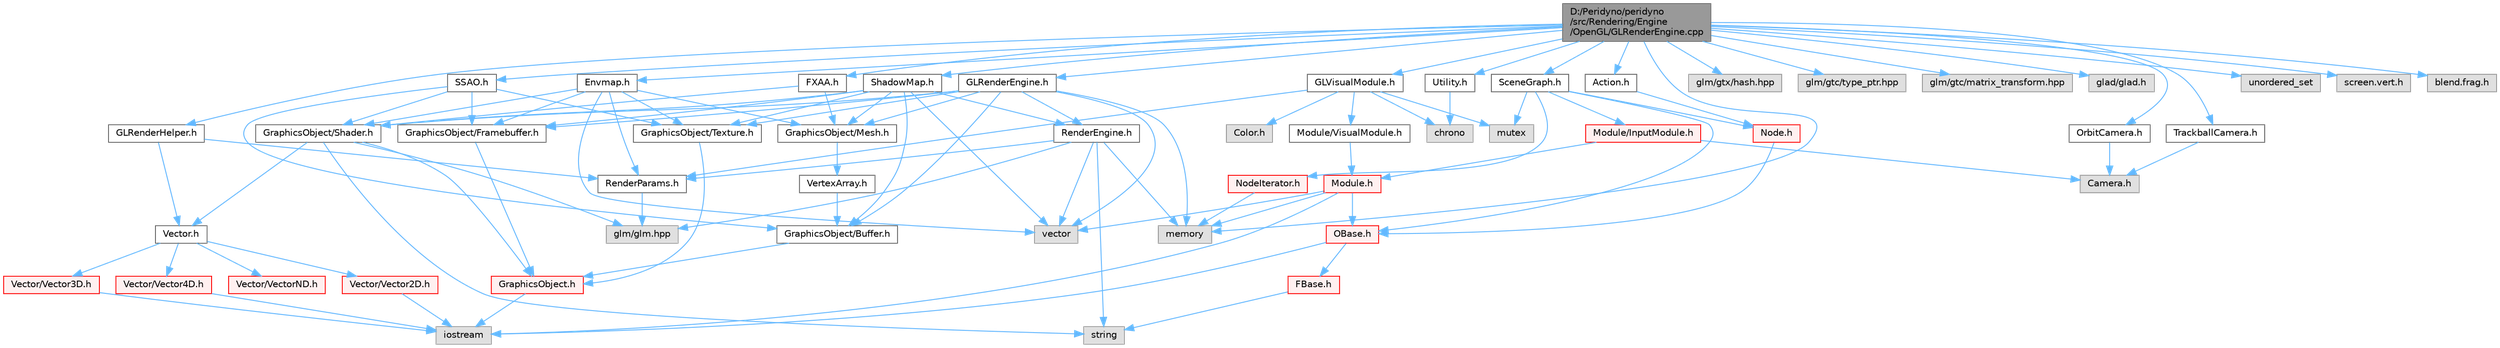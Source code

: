 digraph "D:/Peridyno/peridyno/src/Rendering/Engine/OpenGL/GLRenderEngine.cpp"
{
 // LATEX_PDF_SIZE
  bgcolor="transparent";
  edge [fontname=Helvetica,fontsize=10,labelfontname=Helvetica,labelfontsize=10];
  node [fontname=Helvetica,fontsize=10,shape=box,height=0.2,width=0.4];
  Node1 [id="Node000001",label="D:/Peridyno/peridyno\l/src/Rendering/Engine\l/OpenGL/GLRenderEngine.cpp",height=0.2,width=0.4,color="gray40", fillcolor="grey60", style="filled", fontcolor="black",tooltip=" "];
  Node1 -> Node2 [id="edge1_Node000001_Node000002",color="steelblue1",style="solid",tooltip=" "];
  Node2 [id="Node000002",label="GLRenderEngine.h",height=0.2,width=0.4,color="grey40", fillcolor="white", style="filled",URL="$_g_l_render_engine_8h.html",tooltip=" "];
  Node2 -> Node3 [id="edge2_Node000002_Node000003",color="steelblue1",style="solid",tooltip=" "];
  Node3 [id="Node000003",label="memory",height=0.2,width=0.4,color="grey60", fillcolor="#E0E0E0", style="filled",tooltip=" "];
  Node2 -> Node4 [id="edge3_Node000002_Node000004",color="steelblue1",style="solid",tooltip=" "];
  Node4 [id="Node000004",label="vector",height=0.2,width=0.4,color="grey60", fillcolor="#E0E0E0", style="filled",tooltip=" "];
  Node2 -> Node5 [id="edge4_Node000002_Node000005",color="steelblue1",style="solid",tooltip=" "];
  Node5 [id="Node000005",label="RenderEngine.h",height=0.2,width=0.4,color="grey40", fillcolor="white", style="filled",URL="$_render_engine_8h.html",tooltip=" "];
  Node5 -> Node3 [id="edge5_Node000005_Node000003",color="steelblue1",style="solid",tooltip=" "];
  Node5 -> Node6 [id="edge6_Node000005_Node000006",color="steelblue1",style="solid",tooltip=" "];
  Node6 [id="Node000006",label="string",height=0.2,width=0.4,color="grey60", fillcolor="#E0E0E0", style="filled",tooltip=" "];
  Node5 -> Node4 [id="edge7_Node000005_Node000004",color="steelblue1",style="solid",tooltip=" "];
  Node5 -> Node7 [id="edge8_Node000005_Node000007",color="steelblue1",style="solid",tooltip=" "];
  Node7 [id="Node000007",label="glm/glm.hpp",height=0.2,width=0.4,color="grey60", fillcolor="#E0E0E0", style="filled",tooltip=" "];
  Node5 -> Node8 [id="edge9_Node000005_Node000008",color="steelblue1",style="solid",tooltip=" "];
  Node8 [id="Node000008",label="RenderParams.h",height=0.2,width=0.4,color="grey40", fillcolor="white", style="filled",URL="$_render_params_8h.html",tooltip=" "];
  Node8 -> Node7 [id="edge10_Node000008_Node000007",color="steelblue1",style="solid",tooltip=" "];
  Node2 -> Node9 [id="edge11_Node000002_Node000009",color="steelblue1",style="solid",tooltip=" "];
  Node9 [id="Node000009",label="GraphicsObject/Buffer.h",height=0.2,width=0.4,color="grey40", fillcolor="white", style="filled",URL="$_buffer_8h.html",tooltip=" "];
  Node9 -> Node10 [id="edge12_Node000009_Node000010",color="steelblue1",style="solid",tooltip=" "];
  Node10 [id="Node000010",label="GraphicsObject.h",height=0.2,width=0.4,color="red", fillcolor="#FFF0F0", style="filled",URL="$_graphics_object_8h.html",tooltip=" "];
  Node10 -> Node12 [id="edge13_Node000010_Node000012",color="steelblue1",style="solid",tooltip=" "];
  Node12 [id="Node000012",label="iostream",height=0.2,width=0.4,color="grey60", fillcolor="#E0E0E0", style="filled",tooltip=" "];
  Node2 -> Node16 [id="edge14_Node000002_Node000016",color="steelblue1",style="solid",tooltip=" "];
  Node16 [id="Node000016",label="GraphicsObject/Texture.h",height=0.2,width=0.4,color="grey40", fillcolor="white", style="filled",URL="$_texture_8h.html",tooltip=" "];
  Node16 -> Node10 [id="edge15_Node000016_Node000010",color="steelblue1",style="solid",tooltip=" "];
  Node2 -> Node17 [id="edge16_Node000002_Node000017",color="steelblue1",style="solid",tooltip=" "];
  Node17 [id="Node000017",label="GraphicsObject/Framebuffer.h",height=0.2,width=0.4,color="grey40", fillcolor="white", style="filled",URL="$_framebuffer_8h.html",tooltip=" "];
  Node17 -> Node10 [id="edge17_Node000017_Node000010",color="steelblue1",style="solid",tooltip=" "];
  Node2 -> Node18 [id="edge18_Node000002_Node000018",color="steelblue1",style="solid",tooltip=" "];
  Node18 [id="Node000018",label="GraphicsObject/Shader.h",height=0.2,width=0.4,color="grey40", fillcolor="white", style="filled",URL="$_shader_8h.html",tooltip=" "];
  Node18 -> Node10 [id="edge19_Node000018_Node000010",color="steelblue1",style="solid",tooltip=" "];
  Node18 -> Node6 [id="edge20_Node000018_Node000006",color="steelblue1",style="solid",tooltip=" "];
  Node18 -> Node19 [id="edge21_Node000018_Node000019",color="steelblue1",style="solid",tooltip=" "];
  Node19 [id="Node000019",label="Vector.h",height=0.2,width=0.4,color="grey40", fillcolor="white", style="filled",URL="$_vector_8h.html",tooltip=" "];
  Node19 -> Node20 [id="edge22_Node000019_Node000020",color="steelblue1",style="solid",tooltip=" "];
  Node20 [id="Node000020",label="Vector/Vector2D.h",height=0.2,width=0.4,color="red", fillcolor="#FFF0F0", style="filled",URL="$_vector2_d_8h.html",tooltip=" "];
  Node20 -> Node12 [id="edge23_Node000020_Node000012",color="steelblue1",style="solid",tooltip=" "];
  Node19 -> Node27 [id="edge24_Node000019_Node000027",color="steelblue1",style="solid",tooltip=" "];
  Node27 [id="Node000027",label="Vector/Vector3D.h",height=0.2,width=0.4,color="red", fillcolor="#FFF0F0", style="filled",URL="$_vector3_d_8h.html",tooltip=" "];
  Node27 -> Node12 [id="edge25_Node000027_Node000012",color="steelblue1",style="solid",tooltip=" "];
  Node19 -> Node30 [id="edge26_Node000019_Node000030",color="steelblue1",style="solid",tooltip=" "];
  Node30 [id="Node000030",label="Vector/Vector4D.h",height=0.2,width=0.4,color="red", fillcolor="#FFF0F0", style="filled",URL="$_vector4_d_8h.html",tooltip=" "];
  Node30 -> Node12 [id="edge27_Node000030_Node000012",color="steelblue1",style="solid",tooltip=" "];
  Node19 -> Node33 [id="edge28_Node000019_Node000033",color="steelblue1",style="solid",tooltip=" "];
  Node33 [id="Node000033",label="Vector/VectorND.h",height=0.2,width=0.4,color="red", fillcolor="#FFF0F0", style="filled",URL="$_vector_n_d_8h.html",tooltip=" "];
  Node18 -> Node7 [id="edge29_Node000018_Node000007",color="steelblue1",style="solid",tooltip=" "];
  Node2 -> Node40 [id="edge30_Node000002_Node000040",color="steelblue1",style="solid",tooltip=" "];
  Node40 [id="Node000040",label="GraphicsObject/Mesh.h",height=0.2,width=0.4,color="grey40", fillcolor="white", style="filled",URL="$_mesh_8h.html",tooltip=" "];
  Node40 -> Node41 [id="edge31_Node000040_Node000041",color="steelblue1",style="solid",tooltip=" "];
  Node41 [id="Node000041",label="VertexArray.h",height=0.2,width=0.4,color="grey40", fillcolor="white", style="filled",URL="$_vertex_array_8h.html",tooltip=" "];
  Node41 -> Node9 [id="edge32_Node000041_Node000009",color="steelblue1",style="solid",tooltip=" "];
  Node1 -> Node42 [id="edge33_Node000001_Node000042",color="steelblue1",style="solid",tooltip=" "];
  Node42 [id="Node000042",label="GLRenderHelper.h",height=0.2,width=0.4,color="grey40", fillcolor="white", style="filled",URL="$_g_l_render_helper_8h.html",tooltip=" "];
  Node42 -> Node19 [id="edge34_Node000042_Node000019",color="steelblue1",style="solid",tooltip=" "];
  Node42 -> Node8 [id="edge35_Node000042_Node000008",color="steelblue1",style="solid",tooltip=" "];
  Node1 -> Node43 [id="edge36_Node000001_Node000043",color="steelblue1",style="solid",tooltip=" "];
  Node43 [id="Node000043",label="GLVisualModule.h",height=0.2,width=0.4,color="grey40", fillcolor="white", style="filled",URL="$_g_l_visual_module_8h.html",tooltip=" "];
  Node43 -> Node44 [id="edge37_Node000043_Node000044",color="steelblue1",style="solid",tooltip=" "];
  Node44 [id="Node000044",label="chrono",height=0.2,width=0.4,color="grey60", fillcolor="#E0E0E0", style="filled",tooltip=" "];
  Node43 -> Node45 [id="edge38_Node000043_Node000045",color="steelblue1",style="solid",tooltip=" "];
  Node45 [id="Node000045",label="mutex",height=0.2,width=0.4,color="grey60", fillcolor="#E0E0E0", style="filled",tooltip=" "];
  Node43 -> Node46 [id="edge39_Node000043_Node000046",color="steelblue1",style="solid",tooltip=" "];
  Node46 [id="Node000046",label="Module/VisualModule.h",height=0.2,width=0.4,color="grey40", fillcolor="white", style="filled",URL="$_visual_module_8h.html",tooltip=" "];
  Node46 -> Node47 [id="edge40_Node000046_Node000047",color="steelblue1",style="solid",tooltip=" "];
  Node47 [id="Node000047",label="Module.h",height=0.2,width=0.4,color="red", fillcolor="#FFF0F0", style="filled",URL="$_module_8h.html",tooltip=" "];
  Node47 -> Node3 [id="edge41_Node000047_Node000003",color="steelblue1",style="solid",tooltip=" "];
  Node47 -> Node4 [id="edge42_Node000047_Node000004",color="steelblue1",style="solid",tooltip=" "];
  Node47 -> Node12 [id="edge43_Node000047_Node000012",color="steelblue1",style="solid",tooltip=" "];
  Node47 -> Node48 [id="edge44_Node000047_Node000048",color="steelblue1",style="solid",tooltip=" "];
  Node48 [id="Node000048",label="OBase.h",height=0.2,width=0.4,color="red", fillcolor="#FFF0F0", style="filled",URL="$_o_base_8h.html",tooltip=" "];
  Node48 -> Node12 [id="edge45_Node000048_Node000012",color="steelblue1",style="solid",tooltip=" "];
  Node48 -> Node49 [id="edge46_Node000048_Node000049",color="steelblue1",style="solid",tooltip=" "];
  Node49 [id="Node000049",label="FBase.h",height=0.2,width=0.4,color="red", fillcolor="#FFF0F0", style="filled",URL="$_f_base_8h.html",tooltip=" "];
  Node49 -> Node6 [id="edge47_Node000049_Node000006",color="steelblue1",style="solid",tooltip=" "];
  Node43 -> Node101 [id="edge48_Node000043_Node000101",color="steelblue1",style="solid",tooltip=" "];
  Node101 [id="Node000101",label="Color.h",height=0.2,width=0.4,color="grey60", fillcolor="#E0E0E0", style="filled",tooltip=" "];
  Node43 -> Node8 [id="edge49_Node000043_Node000008",color="steelblue1",style="solid",tooltip=" "];
  Node1 -> Node102 [id="edge50_Node000001_Node000102",color="steelblue1",style="solid",tooltip=" "];
  Node102 [id="Node000102",label="Utility.h",height=0.2,width=0.4,color="grey40", fillcolor="white", style="filled",URL="$_utility_8h.html",tooltip=" "];
  Node102 -> Node44 [id="edge51_Node000102_Node000044",color="steelblue1",style="solid",tooltip=" "];
  Node1 -> Node103 [id="edge52_Node000001_Node000103",color="steelblue1",style="solid",tooltip=" "];
  Node103 [id="Node000103",label="ShadowMap.h",height=0.2,width=0.4,color="grey40", fillcolor="white", style="filled",URL="$_shadow_map_8h.html",tooltip=" "];
  Node103 -> Node9 [id="edge53_Node000103_Node000009",color="steelblue1",style="solid",tooltip=" "];
  Node103 -> Node17 [id="edge54_Node000103_Node000017",color="steelblue1",style="solid",tooltip=" "];
  Node103 -> Node16 [id="edge55_Node000103_Node000016",color="steelblue1",style="solid",tooltip=" "];
  Node103 -> Node18 [id="edge56_Node000103_Node000018",color="steelblue1",style="solid",tooltip=" "];
  Node103 -> Node40 [id="edge57_Node000103_Node000040",color="steelblue1",style="solid",tooltip=" "];
  Node103 -> Node4 [id="edge58_Node000103_Node000004",color="steelblue1",style="solid",tooltip=" "];
  Node103 -> Node5 [id="edge59_Node000103_Node000005",color="steelblue1",style="solid",tooltip=" "];
  Node1 -> Node104 [id="edge60_Node000001_Node000104",color="steelblue1",style="solid",tooltip=" "];
  Node104 [id="Node000104",label="SSAO.h",height=0.2,width=0.4,color="grey40", fillcolor="white", style="filled",URL="$_s_s_a_o_8h.html",tooltip=" "];
  Node104 -> Node17 [id="edge61_Node000104_Node000017",color="steelblue1",style="solid",tooltip=" "];
  Node104 -> Node16 [id="edge62_Node000104_Node000016",color="steelblue1",style="solid",tooltip=" "];
  Node104 -> Node9 [id="edge63_Node000104_Node000009",color="steelblue1",style="solid",tooltip=" "];
  Node104 -> Node18 [id="edge64_Node000104_Node000018",color="steelblue1",style="solid",tooltip=" "];
  Node1 -> Node105 [id="edge65_Node000001_Node000105",color="steelblue1",style="solid",tooltip=" "];
  Node105 [id="Node000105",label="FXAA.h",height=0.2,width=0.4,color="grey40", fillcolor="white", style="filled",URL="$_f_x_a_a_8h.html",tooltip=" "];
  Node105 -> Node18 [id="edge66_Node000105_Node000018",color="steelblue1",style="solid",tooltip=" "];
  Node105 -> Node40 [id="edge67_Node000105_Node000040",color="steelblue1",style="solid",tooltip=" "];
  Node1 -> Node106 [id="edge68_Node000001_Node000106",color="steelblue1",style="solid",tooltip=" "];
  Node106 [id="Node000106",label="Envmap.h",height=0.2,width=0.4,color="grey40", fillcolor="white", style="filled",URL="$_envmap_8h.html",tooltip=" "];
  Node106 -> Node8 [id="edge69_Node000106_Node000008",color="steelblue1",style="solid",tooltip=" "];
  Node106 -> Node16 [id="edge70_Node000106_Node000016",color="steelblue1",style="solid",tooltip=" "];
  Node106 -> Node40 [id="edge71_Node000106_Node000040",color="steelblue1",style="solid",tooltip=" "];
  Node106 -> Node17 [id="edge72_Node000106_Node000017",color="steelblue1",style="solid",tooltip=" "];
  Node106 -> Node18 [id="edge73_Node000106_Node000018",color="steelblue1",style="solid",tooltip=" "];
  Node106 -> Node4 [id="edge74_Node000106_Node000004",color="steelblue1",style="solid",tooltip=" "];
  Node1 -> Node107 [id="edge75_Node000001_Node000107",color="steelblue1",style="solid",tooltip=" "];
  Node107 [id="Node000107",label="SceneGraph.h",height=0.2,width=0.4,color="grey40", fillcolor="white", style="filled",URL="$_scene_graph_8h.html",tooltip=" "];
  Node107 -> Node48 [id="edge76_Node000107_Node000048",color="steelblue1",style="solid",tooltip=" "];
  Node107 -> Node108 [id="edge77_Node000107_Node000108",color="steelblue1",style="solid",tooltip=" "];
  Node108 [id="Node000108",label="Node.h",height=0.2,width=0.4,color="red", fillcolor="#FFF0F0", style="filled",URL="$_node_8h.html",tooltip=" "];
  Node108 -> Node48 [id="edge78_Node000108_Node000048",color="steelblue1",style="solid",tooltip=" "];
  Node107 -> Node116 [id="edge79_Node000107_Node000116",color="steelblue1",style="solid",tooltip=" "];
  Node116 [id="Node000116",label="NodeIterator.h",height=0.2,width=0.4,color="red", fillcolor="#FFF0F0", style="filled",URL="$_node_iterator_8h.html",tooltip=" "];
  Node116 -> Node3 [id="edge80_Node000116_Node000003",color="steelblue1",style="solid",tooltip=" "];
  Node107 -> Node119 [id="edge81_Node000107_Node000119",color="steelblue1",style="solid",tooltip=" "];
  Node119 [id="Node000119",label="Module/InputModule.h",height=0.2,width=0.4,color="red", fillcolor="#FFF0F0", style="filled",URL="$_input_module_8h.html",tooltip=" "];
  Node119 -> Node47 [id="edge82_Node000119_Node000047",color="steelblue1",style="solid",tooltip=" "];
  Node119 -> Node120 [id="edge83_Node000119_Node000120",color="steelblue1",style="solid",tooltip=" "];
  Node120 [id="Node000120",label="Camera.h",height=0.2,width=0.4,color="grey60", fillcolor="#E0E0E0", style="filled",tooltip=" "];
  Node107 -> Node45 [id="edge84_Node000107_Node000045",color="steelblue1",style="solid",tooltip=" "];
  Node1 -> Node125 [id="edge85_Node000001_Node000125",color="steelblue1",style="solid",tooltip=" "];
  Node125 [id="Node000125",label="Action.h",height=0.2,width=0.4,color="grey40", fillcolor="white", style="filled",URL="$_action_8h.html",tooltip=" "];
  Node125 -> Node108 [id="edge86_Node000125_Node000108",color="steelblue1",style="solid",tooltip=" "];
  Node1 -> Node126 [id="edge87_Node000001_Node000126",color="steelblue1",style="solid",tooltip=" "];
  Node126 [id="Node000126",label="glm/gtx/hash.hpp",height=0.2,width=0.4,color="grey60", fillcolor="#E0E0E0", style="filled",tooltip=" "];
  Node1 -> Node127 [id="edge88_Node000001_Node000127",color="steelblue1",style="solid",tooltip=" "];
  Node127 [id="Node000127",label="glm/gtc/type_ptr.hpp",height=0.2,width=0.4,color="grey60", fillcolor="#E0E0E0", style="filled",tooltip=" "];
  Node1 -> Node128 [id="edge89_Node000001_Node000128",color="steelblue1",style="solid",tooltip=" "];
  Node128 [id="Node000128",label="glm/gtc/matrix_transform.hpp",height=0.2,width=0.4,color="grey60", fillcolor="#E0E0E0", style="filled",tooltip=" "];
  Node1 -> Node129 [id="edge90_Node000001_Node000129",color="steelblue1",style="solid",tooltip=" "];
  Node129 [id="Node000129",label="glad/glad.h",height=0.2,width=0.4,color="grey60", fillcolor="#E0E0E0", style="filled",tooltip=" "];
  Node1 -> Node130 [id="edge91_Node000001_Node000130",color="steelblue1",style="solid",tooltip=" "];
  Node130 [id="Node000130",label="OrbitCamera.h",height=0.2,width=0.4,color="grey40", fillcolor="white", style="filled",URL="$_orbit_camera_8h.html",tooltip=" "];
  Node130 -> Node120 [id="edge92_Node000130_Node000120",color="steelblue1",style="solid",tooltip=" "];
  Node1 -> Node131 [id="edge93_Node000001_Node000131",color="steelblue1",style="solid",tooltip=" "];
  Node131 [id="Node000131",label="TrackballCamera.h",height=0.2,width=0.4,color="grey40", fillcolor="white", style="filled",URL="$_trackball_camera_8h.html",tooltip=" "];
  Node131 -> Node120 [id="edge94_Node000131_Node000120",color="steelblue1",style="solid",tooltip=" "];
  Node1 -> Node132 [id="edge95_Node000001_Node000132",color="steelblue1",style="solid",tooltip=" "];
  Node132 [id="Node000132",label="unordered_set",height=0.2,width=0.4,color="grey60", fillcolor="#E0E0E0", style="filled",tooltip=" "];
  Node1 -> Node3 [id="edge96_Node000001_Node000003",color="steelblue1",style="solid",tooltip=" "];
  Node1 -> Node133 [id="edge97_Node000001_Node000133",color="steelblue1",style="solid",tooltip=" "];
  Node133 [id="Node000133",label="screen.vert.h",height=0.2,width=0.4,color="grey60", fillcolor="#E0E0E0", style="filled",tooltip=" "];
  Node1 -> Node134 [id="edge98_Node000001_Node000134",color="steelblue1",style="solid",tooltip=" "];
  Node134 [id="Node000134",label="blend.frag.h",height=0.2,width=0.4,color="grey60", fillcolor="#E0E0E0", style="filled",tooltip=" "];
}
